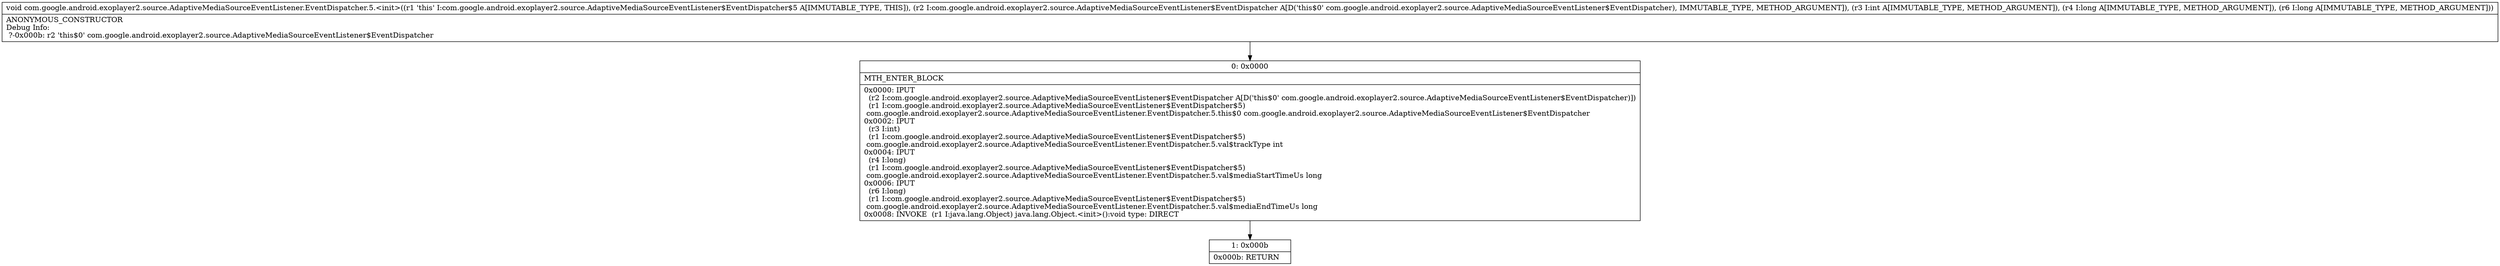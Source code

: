 digraph "CFG forcom.google.android.exoplayer2.source.AdaptiveMediaSourceEventListener.EventDispatcher.5.\<init\>(Lcom\/google\/android\/exoplayer2\/source\/AdaptiveMediaSourceEventListener$EventDispatcher;IJJ)V" {
Node_0 [shape=record,label="{0\:\ 0x0000|MTH_ENTER_BLOCK\l|0x0000: IPUT  \l  (r2 I:com.google.android.exoplayer2.source.AdaptiveMediaSourceEventListener$EventDispatcher A[D('this$0' com.google.android.exoplayer2.source.AdaptiveMediaSourceEventListener$EventDispatcher)])\l  (r1 I:com.google.android.exoplayer2.source.AdaptiveMediaSourceEventListener$EventDispatcher$5)\l com.google.android.exoplayer2.source.AdaptiveMediaSourceEventListener.EventDispatcher.5.this$0 com.google.android.exoplayer2.source.AdaptiveMediaSourceEventListener$EventDispatcher \l0x0002: IPUT  \l  (r3 I:int)\l  (r1 I:com.google.android.exoplayer2.source.AdaptiveMediaSourceEventListener$EventDispatcher$5)\l com.google.android.exoplayer2.source.AdaptiveMediaSourceEventListener.EventDispatcher.5.val$trackType int \l0x0004: IPUT  \l  (r4 I:long)\l  (r1 I:com.google.android.exoplayer2.source.AdaptiveMediaSourceEventListener$EventDispatcher$5)\l com.google.android.exoplayer2.source.AdaptiveMediaSourceEventListener.EventDispatcher.5.val$mediaStartTimeUs long \l0x0006: IPUT  \l  (r6 I:long)\l  (r1 I:com.google.android.exoplayer2.source.AdaptiveMediaSourceEventListener$EventDispatcher$5)\l com.google.android.exoplayer2.source.AdaptiveMediaSourceEventListener.EventDispatcher.5.val$mediaEndTimeUs long \l0x0008: INVOKE  (r1 I:java.lang.Object) java.lang.Object.\<init\>():void type: DIRECT \l}"];
Node_1 [shape=record,label="{1\:\ 0x000b|0x000b: RETURN   \l}"];
MethodNode[shape=record,label="{void com.google.android.exoplayer2.source.AdaptiveMediaSourceEventListener.EventDispatcher.5.\<init\>((r1 'this' I:com.google.android.exoplayer2.source.AdaptiveMediaSourceEventListener$EventDispatcher$5 A[IMMUTABLE_TYPE, THIS]), (r2 I:com.google.android.exoplayer2.source.AdaptiveMediaSourceEventListener$EventDispatcher A[D('this$0' com.google.android.exoplayer2.source.AdaptiveMediaSourceEventListener$EventDispatcher), IMMUTABLE_TYPE, METHOD_ARGUMENT]), (r3 I:int A[IMMUTABLE_TYPE, METHOD_ARGUMENT]), (r4 I:long A[IMMUTABLE_TYPE, METHOD_ARGUMENT]), (r6 I:long A[IMMUTABLE_TYPE, METHOD_ARGUMENT]))  | ANONYMOUS_CONSTRUCTOR\lDebug Info:\l  ?\-0x000b: r2 'this$0' com.google.android.exoplayer2.source.AdaptiveMediaSourceEventListener$EventDispatcher\l}"];
MethodNode -> Node_0;
Node_0 -> Node_1;
}


